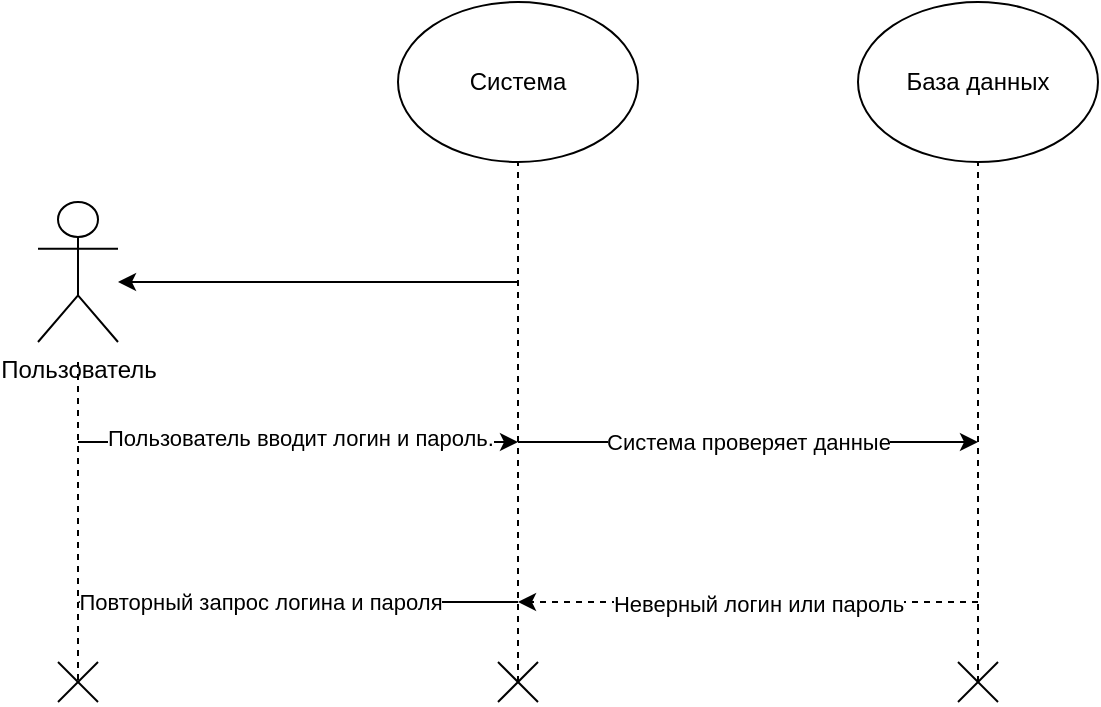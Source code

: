 <mxfile version="21.8.2" type="device">
  <diagram name="Страница — 1" id="e6e3kmsCrr1m3yGuzFBG">
    <mxGraphModel dx="1195" dy="622" grid="1" gridSize="10" guides="1" tooltips="1" connect="1" arrows="1" fold="1" page="1" pageScale="1" pageWidth="827" pageHeight="1169" math="0" shadow="0">
      <root>
        <mxCell id="0" />
        <mxCell id="1" parent="0" />
        <mxCell id="lDvkzA6A7zdWHoyo9C3W-2" value="Пользователь" style="shape=umlActor;verticalLabelPosition=bottom;verticalAlign=top;html=1;outlineConnect=0;" vertex="1" parent="1">
          <mxGeometry x="180" y="280" width="40" height="70" as="geometry" />
        </mxCell>
        <mxCell id="lDvkzA6A7zdWHoyo9C3W-8" value="&lt;div&gt;Система&lt;/div&gt;" style="ellipse;whiteSpace=wrap;html=1;" vertex="1" parent="1">
          <mxGeometry x="360" y="180" width="120" height="80" as="geometry" />
        </mxCell>
        <mxCell id="lDvkzA6A7zdWHoyo9C3W-9" value="База данных" style="ellipse;whiteSpace=wrap;html=1;" vertex="1" parent="1">
          <mxGeometry x="590" y="180" width="120" height="80" as="geometry" />
        </mxCell>
        <mxCell id="lDvkzA6A7zdWHoyo9C3W-11" value="" style="endArrow=none;dashed=1;html=1;rounded=0;" edge="1" parent="1">
          <mxGeometry width="50" height="50" relative="1" as="geometry">
            <mxPoint x="200" y="360" as="sourcePoint" />
            <mxPoint x="200" y="520" as="targetPoint" />
          </mxGeometry>
        </mxCell>
        <mxCell id="lDvkzA6A7zdWHoyo9C3W-12" value="" style="endArrow=none;dashed=1;html=1;rounded=0;entryX=0.5;entryY=1;entryDx=0;entryDy=0;" edge="1" parent="1" target="lDvkzA6A7zdWHoyo9C3W-8">
          <mxGeometry width="50" height="50" relative="1" as="geometry">
            <mxPoint x="420" y="520" as="sourcePoint" />
            <mxPoint x="450" y="350" as="targetPoint" />
          </mxGeometry>
        </mxCell>
        <mxCell id="lDvkzA6A7zdWHoyo9C3W-13" value="" style="endArrow=none;dashed=1;html=1;rounded=0;entryX=0.5;entryY=1;entryDx=0;entryDy=0;" edge="1" parent="1" target="lDvkzA6A7zdWHoyo9C3W-9">
          <mxGeometry width="50" height="50" relative="1" as="geometry">
            <mxPoint x="650" y="520" as="sourcePoint" />
            <mxPoint x="450" y="350" as="targetPoint" />
          </mxGeometry>
        </mxCell>
        <mxCell id="lDvkzA6A7zdWHoyo9C3W-17" value="Система проверяет данные" style="endArrow=classic;html=1;rounded=0;" edge="1" parent="1">
          <mxGeometry width="50" height="50" relative="1" as="geometry">
            <mxPoint x="420" y="400" as="sourcePoint" />
            <mxPoint x="650" y="400" as="targetPoint" />
          </mxGeometry>
        </mxCell>
        <mxCell id="lDvkzA6A7zdWHoyo9C3W-18" value="" style="endArrow=classic;html=1;rounded=0;" edge="1" parent="1">
          <mxGeometry width="50" height="50" relative="1" as="geometry">
            <mxPoint x="200" y="400" as="sourcePoint" />
            <mxPoint x="420" y="400" as="targetPoint" />
          </mxGeometry>
        </mxCell>
        <mxCell id="lDvkzA6A7zdWHoyo9C3W-19" value="Пользователь вводит логин и пароль." style="edgeLabel;html=1;align=center;verticalAlign=middle;resizable=0;points=[];" vertex="1" connectable="0" parent="lDvkzA6A7zdWHoyo9C3W-18">
          <mxGeometry x="0.008" y="2" relative="1" as="geometry">
            <mxPoint as="offset" />
          </mxGeometry>
        </mxCell>
        <mxCell id="lDvkzA6A7zdWHoyo9C3W-20" value="" style="endArrow=classic;html=1;rounded=0;" edge="1" parent="1">
          <mxGeometry width="50" height="50" relative="1" as="geometry">
            <mxPoint x="420" y="320" as="sourcePoint" />
            <mxPoint x="220" y="320" as="targetPoint" />
          </mxGeometry>
        </mxCell>
        <mxCell id="lDvkzA6A7zdWHoyo9C3W-22" value="" style="endArrow=classic;html=1;rounded=0;dashed=1;" edge="1" parent="1">
          <mxGeometry width="50" height="50" relative="1" as="geometry">
            <mxPoint x="650" y="480" as="sourcePoint" />
            <mxPoint x="420" y="480" as="targetPoint" />
          </mxGeometry>
        </mxCell>
        <mxCell id="lDvkzA6A7zdWHoyo9C3W-23" value="Неверный логин или пароль" style="edgeLabel;html=1;align=center;verticalAlign=middle;resizable=0;points=[];" vertex="1" connectable="0" parent="lDvkzA6A7zdWHoyo9C3W-22">
          <mxGeometry x="-0.043" y="1" relative="1" as="geometry">
            <mxPoint as="offset" />
          </mxGeometry>
        </mxCell>
        <mxCell id="lDvkzA6A7zdWHoyo9C3W-24" value="" style="endArrow=classic;html=1;rounded=0;" edge="1" parent="1">
          <mxGeometry width="50" height="50" relative="1" as="geometry">
            <mxPoint x="420" y="480" as="sourcePoint" />
            <mxPoint x="200" y="480" as="targetPoint" />
          </mxGeometry>
        </mxCell>
        <mxCell id="lDvkzA6A7zdWHoyo9C3W-25" value="Повторный запрос логина и пароля" style="edgeLabel;html=1;align=center;verticalAlign=middle;resizable=0;points=[];" vertex="1" connectable="0" parent="lDvkzA6A7zdWHoyo9C3W-24">
          <mxGeometry x="0.174" relative="1" as="geometry">
            <mxPoint as="offset" />
          </mxGeometry>
        </mxCell>
        <mxCell id="lDvkzA6A7zdWHoyo9C3W-26" value="" style="endArrow=none;html=1;rounded=0;" edge="1" parent="1">
          <mxGeometry width="50" height="50" relative="1" as="geometry">
            <mxPoint x="190" y="510" as="sourcePoint" />
            <mxPoint x="210" y="530" as="targetPoint" />
          </mxGeometry>
        </mxCell>
        <mxCell id="lDvkzA6A7zdWHoyo9C3W-27" value="" style="endArrow=none;html=1;rounded=0;" edge="1" parent="1">
          <mxGeometry width="50" height="50" relative="1" as="geometry">
            <mxPoint x="190" y="530" as="sourcePoint" />
            <mxPoint x="210" y="510" as="targetPoint" />
          </mxGeometry>
        </mxCell>
        <mxCell id="lDvkzA6A7zdWHoyo9C3W-28" value="" style="endArrow=none;html=1;rounded=0;" edge="1" parent="1">
          <mxGeometry width="50" height="50" relative="1" as="geometry">
            <mxPoint x="410" y="510" as="sourcePoint" />
            <mxPoint x="430" y="530" as="targetPoint" />
          </mxGeometry>
        </mxCell>
        <mxCell id="lDvkzA6A7zdWHoyo9C3W-29" value="" style="endArrow=none;html=1;rounded=0;" edge="1" parent="1">
          <mxGeometry width="50" height="50" relative="1" as="geometry">
            <mxPoint x="410" y="530" as="sourcePoint" />
            <mxPoint x="430" y="510" as="targetPoint" />
          </mxGeometry>
        </mxCell>
        <mxCell id="lDvkzA6A7zdWHoyo9C3W-30" value="" style="endArrow=none;html=1;rounded=0;" edge="1" parent="1">
          <mxGeometry width="50" height="50" relative="1" as="geometry">
            <mxPoint x="640" y="510" as="sourcePoint" />
            <mxPoint x="660" y="530" as="targetPoint" />
          </mxGeometry>
        </mxCell>
        <mxCell id="lDvkzA6A7zdWHoyo9C3W-31" value="" style="endArrow=none;html=1;rounded=0;" edge="1" parent="1">
          <mxGeometry width="50" height="50" relative="1" as="geometry">
            <mxPoint x="640" y="530" as="sourcePoint" />
            <mxPoint x="660" y="510" as="targetPoint" />
          </mxGeometry>
        </mxCell>
      </root>
    </mxGraphModel>
  </diagram>
</mxfile>
